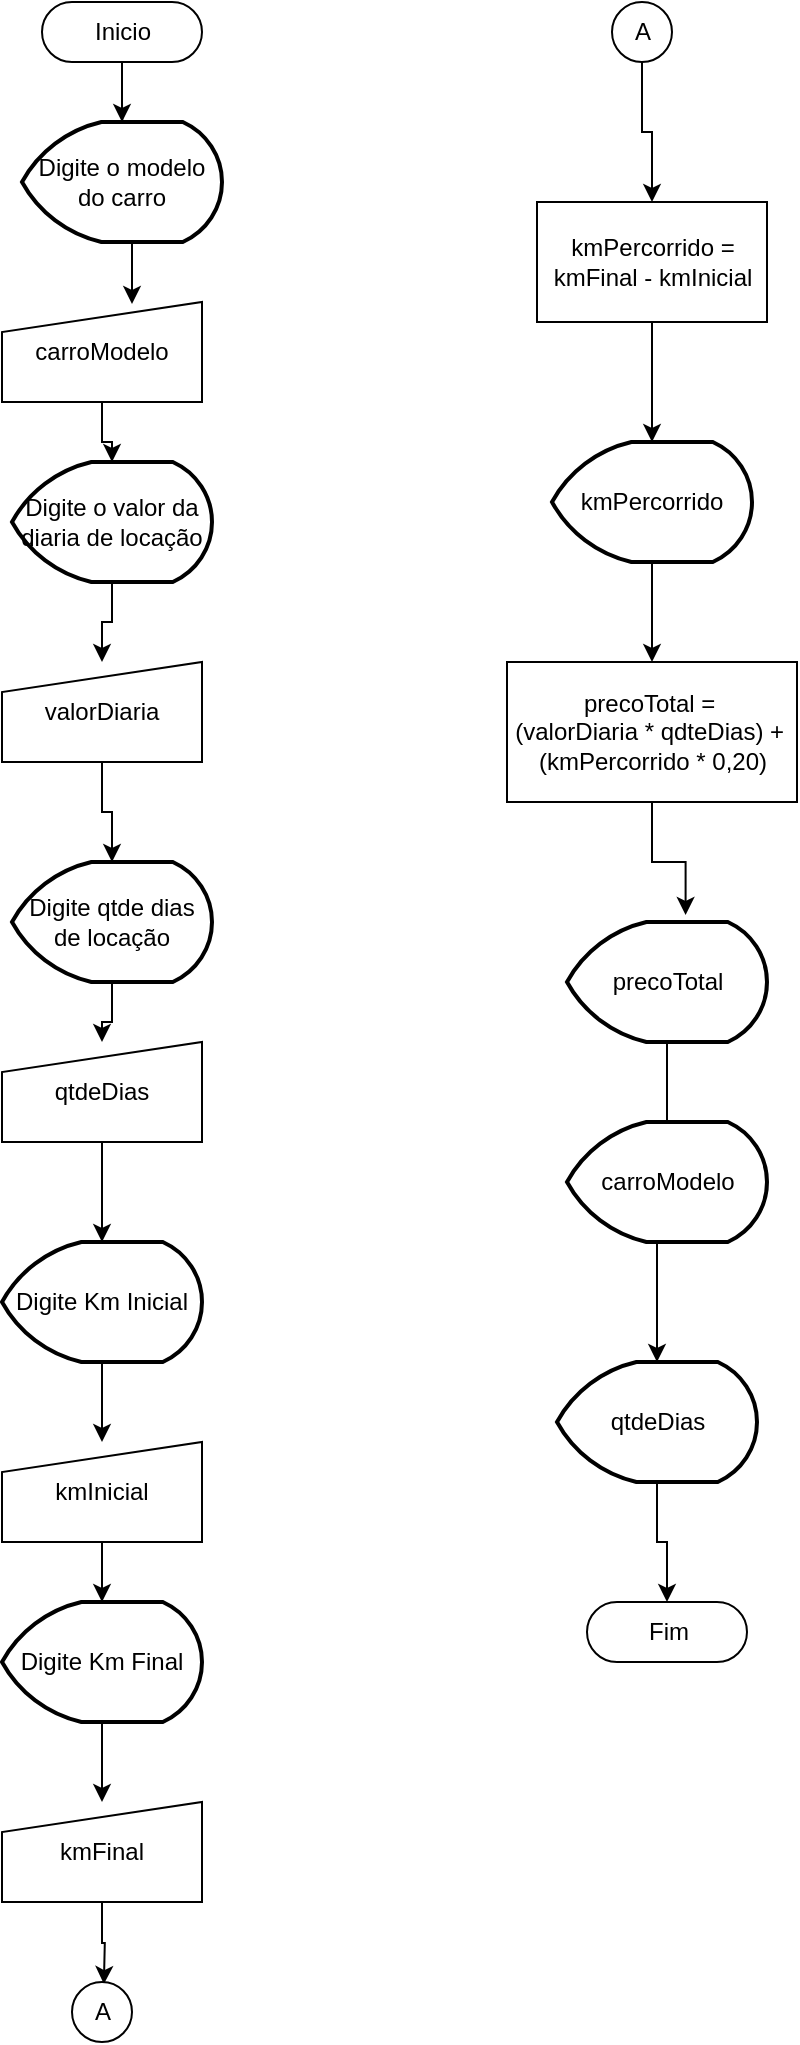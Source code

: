 <mxfile version="18.0.8" type="github">
  <diagram id="_NJ2zimsSpQRxFjSztmF" name="Page-1">
    <mxGraphModel dx="827" dy="421" grid="1" gridSize="10" guides="1" tooltips="1" connect="1" arrows="1" fold="1" page="1" pageScale="1" pageWidth="827" pageHeight="1169" math="0" shadow="0">
      <root>
        <mxCell id="0" />
        <mxCell id="1" parent="0" />
        <mxCell id="LKKWyLnpAZg1ID6gl56u-6" style="edgeStyle=orthogonalEdgeStyle;rounded=0;orthogonalLoop=1;jettySize=auto;html=1;entryX=0.65;entryY=0.02;entryDx=0;entryDy=0;entryPerimeter=0;" edge="1" parent="1" target="LKKWyLnpAZg1ID6gl56u-4">
          <mxGeometry relative="1" as="geometry">
            <mxPoint x="240" y="80" as="sourcePoint" />
          </mxGeometry>
        </mxCell>
        <mxCell id="LKKWyLnpAZg1ID6gl56u-11" value="" style="edgeStyle=orthogonalEdgeStyle;rounded=0;orthogonalLoop=1;jettySize=auto;html=1;" edge="1" parent="1" source="LKKWyLnpAZg1ID6gl56u-2" target="LKKWyLnpAZg1ID6gl56u-8">
          <mxGeometry relative="1" as="geometry" />
        </mxCell>
        <mxCell id="LKKWyLnpAZg1ID6gl56u-2" value="Inicio" style="html=1;dashed=0;whitespace=wrap;shape=mxgraph.dfd.start" vertex="1" parent="1">
          <mxGeometry x="200" y="30" width="80" height="30" as="geometry" />
        </mxCell>
        <mxCell id="LKKWyLnpAZg1ID6gl56u-19" style="edgeStyle=orthogonalEdgeStyle;rounded=0;orthogonalLoop=1;jettySize=auto;html=1;entryX=0.5;entryY=0;entryDx=0;entryDy=0;entryPerimeter=0;" edge="1" parent="1" source="LKKWyLnpAZg1ID6gl56u-4" target="LKKWyLnpAZg1ID6gl56u-14">
          <mxGeometry relative="1" as="geometry" />
        </mxCell>
        <mxCell id="LKKWyLnpAZg1ID6gl56u-4" value="carroModelo" style="shape=manualInput;whiteSpace=wrap;html=1;dashed=0;size=15;" vertex="1" parent="1">
          <mxGeometry x="180" y="180" width="100" height="50" as="geometry" />
        </mxCell>
        <mxCell id="LKKWyLnpAZg1ID6gl56u-8" value="Digite o modelo do carro" style="strokeWidth=2;html=1;shape=mxgraph.flowchart.display;whiteSpace=wrap;" vertex="1" parent="1">
          <mxGeometry x="190" y="90" width="100" height="60" as="geometry" />
        </mxCell>
        <mxCell id="LKKWyLnpAZg1ID6gl56u-21" style="edgeStyle=orthogonalEdgeStyle;rounded=0;orthogonalLoop=1;jettySize=auto;html=1;exitX=0.5;exitY=1;exitDx=0;exitDy=0;entryX=0.5;entryY=0;entryDx=0;entryDy=0;entryPerimeter=0;" edge="1" parent="1" source="LKKWyLnpAZg1ID6gl56u-13" target="LKKWyLnpAZg1ID6gl56u-16">
          <mxGeometry relative="1" as="geometry" />
        </mxCell>
        <mxCell id="LKKWyLnpAZg1ID6gl56u-13" value="valorDiaria" style="shape=manualInput;whiteSpace=wrap;html=1;dashed=0;size=15;" vertex="1" parent="1">
          <mxGeometry x="180" y="360" width="100" height="50" as="geometry" />
        </mxCell>
        <mxCell id="LKKWyLnpAZg1ID6gl56u-20" style="edgeStyle=orthogonalEdgeStyle;rounded=0;orthogonalLoop=1;jettySize=auto;html=1;exitX=0.5;exitY=1;exitDx=0;exitDy=0;exitPerimeter=0;entryX=0.5;entryY=0;entryDx=0;entryDy=0;" edge="1" parent="1" source="LKKWyLnpAZg1ID6gl56u-14" target="LKKWyLnpAZg1ID6gl56u-13">
          <mxGeometry relative="1" as="geometry" />
        </mxCell>
        <mxCell id="LKKWyLnpAZg1ID6gl56u-14" value="Digite o valor da diaria de locação" style="strokeWidth=2;html=1;shape=mxgraph.flowchart.display;whiteSpace=wrap;" vertex="1" parent="1">
          <mxGeometry x="185" y="260" width="100" height="60" as="geometry" />
        </mxCell>
        <mxCell id="LKKWyLnpAZg1ID6gl56u-24" style="edgeStyle=orthogonalEdgeStyle;rounded=0;orthogonalLoop=1;jettySize=auto;html=1;entryX=0.5;entryY=0;entryDx=0;entryDy=0;entryPerimeter=0;" edge="1" parent="1" source="LKKWyLnpAZg1ID6gl56u-15" target="LKKWyLnpAZg1ID6gl56u-18">
          <mxGeometry relative="1" as="geometry" />
        </mxCell>
        <mxCell id="LKKWyLnpAZg1ID6gl56u-15" value="&amp;nbsp;qtdeDias&amp;nbsp;" style="shape=manualInput;whiteSpace=wrap;html=1;dashed=0;size=15;" vertex="1" parent="1">
          <mxGeometry x="180" y="550" width="100" height="50" as="geometry" />
        </mxCell>
        <mxCell id="LKKWyLnpAZg1ID6gl56u-23" style="edgeStyle=orthogonalEdgeStyle;rounded=0;orthogonalLoop=1;jettySize=auto;html=1;entryX=0.5;entryY=0;entryDx=0;entryDy=0;" edge="1" parent="1" source="LKKWyLnpAZg1ID6gl56u-16" target="LKKWyLnpAZg1ID6gl56u-15">
          <mxGeometry relative="1" as="geometry" />
        </mxCell>
        <mxCell id="LKKWyLnpAZg1ID6gl56u-16" value="Digite qtde dias de locação" style="strokeWidth=2;html=1;shape=mxgraph.flowchart.display;whiteSpace=wrap;" vertex="1" parent="1">
          <mxGeometry x="185" y="460" width="100" height="60" as="geometry" />
        </mxCell>
        <mxCell id="LKKWyLnpAZg1ID6gl56u-30" style="edgeStyle=orthogonalEdgeStyle;rounded=0;orthogonalLoop=1;jettySize=auto;html=1;exitX=0.5;exitY=1;exitDx=0;exitDy=0;entryX=0.5;entryY=0;entryDx=0;entryDy=0;entryPerimeter=0;" edge="1" parent="1" source="LKKWyLnpAZg1ID6gl56u-17" target="LKKWyLnpAZg1ID6gl56u-28">
          <mxGeometry relative="1" as="geometry" />
        </mxCell>
        <mxCell id="LKKWyLnpAZg1ID6gl56u-17" value="kmInicial" style="shape=manualInput;whiteSpace=wrap;html=1;dashed=0;size=15;" vertex="1" parent="1">
          <mxGeometry x="180" y="750" width="100" height="50" as="geometry" />
        </mxCell>
        <mxCell id="LKKWyLnpAZg1ID6gl56u-25" style="edgeStyle=orthogonalEdgeStyle;rounded=0;orthogonalLoop=1;jettySize=auto;html=1;entryX=0.5;entryY=0;entryDx=0;entryDy=0;" edge="1" parent="1" source="LKKWyLnpAZg1ID6gl56u-18" target="LKKWyLnpAZg1ID6gl56u-17">
          <mxGeometry relative="1" as="geometry" />
        </mxCell>
        <mxCell id="LKKWyLnpAZg1ID6gl56u-18" value="Digite Km Inicial" style="strokeWidth=2;html=1;shape=mxgraph.flowchart.display;whiteSpace=wrap;" vertex="1" parent="1">
          <mxGeometry x="180" y="650" width="100" height="60" as="geometry" />
        </mxCell>
        <mxCell id="LKKWyLnpAZg1ID6gl56u-31" style="edgeStyle=orthogonalEdgeStyle;rounded=0;orthogonalLoop=1;jettySize=auto;html=1;exitX=0.5;exitY=1;exitDx=0;exitDy=0;entryX=0.443;entryY=0.017;entryDx=0;entryDy=0;entryPerimeter=0;" edge="1" parent="1" source="LKKWyLnpAZg1ID6gl56u-26">
          <mxGeometry relative="1" as="geometry">
            <mxPoint x="230.945" y="1021.02" as="targetPoint" />
          </mxGeometry>
        </mxCell>
        <mxCell id="LKKWyLnpAZg1ID6gl56u-26" value="kmFinal" style="shape=manualInput;whiteSpace=wrap;html=1;dashed=0;size=15;" vertex="1" parent="1">
          <mxGeometry x="180" y="930" width="100" height="50" as="geometry" />
        </mxCell>
        <mxCell id="LKKWyLnpAZg1ID6gl56u-27" style="edgeStyle=orthogonalEdgeStyle;rounded=0;orthogonalLoop=1;jettySize=auto;html=1;entryX=0.5;entryY=0;entryDx=0;entryDy=0;" edge="1" parent="1" source="LKKWyLnpAZg1ID6gl56u-28" target="LKKWyLnpAZg1ID6gl56u-26">
          <mxGeometry relative="1" as="geometry" />
        </mxCell>
        <mxCell id="LKKWyLnpAZg1ID6gl56u-28" value="Digite Km Final" style="strokeWidth=2;html=1;shape=mxgraph.flowchart.display;whiteSpace=wrap;" vertex="1" parent="1">
          <mxGeometry x="180" y="830" width="100" height="60" as="geometry" />
        </mxCell>
        <mxCell id="LKKWyLnpAZg1ID6gl56u-32" value="A" style="shape=ellipse;html=1;dashed=0;whitespace=wrap;aspect=fixed;perimeter=ellipsePerimeter;" vertex="1" parent="1">
          <mxGeometry x="215" y="1020" width="30" height="30" as="geometry" />
        </mxCell>
        <mxCell id="LKKWyLnpAZg1ID6gl56u-38" style="edgeStyle=orthogonalEdgeStyle;rounded=0;orthogonalLoop=1;jettySize=auto;html=1;exitX=0.5;exitY=1;exitDx=0;exitDy=0;exitPerimeter=0;entryX=0.5;entryY=0;entryDx=0;entryDy=0;" edge="1" parent="1" source="LKKWyLnpAZg1ID6gl56u-35" target="LKKWyLnpAZg1ID6gl56u-37">
          <mxGeometry relative="1" as="geometry" />
        </mxCell>
        <mxCell id="LKKWyLnpAZg1ID6gl56u-35" value="kmPercorrido" style="strokeWidth=2;html=1;shape=mxgraph.flowchart.display;whiteSpace=wrap;" vertex="1" parent="1">
          <mxGeometry x="455" y="250" width="100" height="60" as="geometry" />
        </mxCell>
        <mxCell id="LKKWyLnpAZg1ID6gl56u-47" style="edgeStyle=orthogonalEdgeStyle;rounded=0;orthogonalLoop=1;jettySize=auto;html=1;exitX=0.5;exitY=1;exitDx=0;exitDy=0;entryX=0.593;entryY=-0.059;entryDx=0;entryDy=0;entryPerimeter=0;" edge="1" parent="1" source="LKKWyLnpAZg1ID6gl56u-37" target="LKKWyLnpAZg1ID6gl56u-39">
          <mxGeometry relative="1" as="geometry" />
        </mxCell>
        <mxCell id="LKKWyLnpAZg1ID6gl56u-37" value="precoTotal =&amp;nbsp; &lt;br&gt;(valorDiaria * qdteDias) +&amp;nbsp;&lt;br&gt;(kmPercorrido * 0,20)" style="html=1;dashed=0;whitespace=wrap;" vertex="1" parent="1">
          <mxGeometry x="432.5" y="360" width="145" height="70" as="geometry" />
        </mxCell>
        <mxCell id="LKKWyLnpAZg1ID6gl56u-48" style="edgeStyle=orthogonalEdgeStyle;rounded=0;orthogonalLoop=1;jettySize=auto;html=1;entryX=0.5;entryY=0;entryDx=0;entryDy=0;entryPerimeter=0;" edge="1" parent="1" source="LKKWyLnpAZg1ID6gl56u-39" target="LKKWyLnpAZg1ID6gl56u-40">
          <mxGeometry relative="1" as="geometry" />
        </mxCell>
        <mxCell id="LKKWyLnpAZg1ID6gl56u-39" value="precoTotal" style="strokeWidth=2;html=1;shape=mxgraph.flowchart.display;whiteSpace=wrap;" vertex="1" parent="1">
          <mxGeometry x="462.5" y="490" width="100" height="60" as="geometry" />
        </mxCell>
        <mxCell id="LKKWyLnpAZg1ID6gl56u-49" style="edgeStyle=orthogonalEdgeStyle;rounded=0;orthogonalLoop=1;jettySize=auto;html=1;entryX=0.5;entryY=0.5;entryDx=0;entryDy=-15;entryPerimeter=0;" edge="1" parent="1" source="LKKWyLnpAZg1ID6gl56u-40" target="LKKWyLnpAZg1ID6gl56u-41">
          <mxGeometry relative="1" as="geometry" />
        </mxCell>
        <mxCell id="LKKWyLnpAZg1ID6gl56u-40" value="qtdeDias" style="strokeWidth=2;html=1;shape=mxgraph.flowchart.display;whiteSpace=wrap;" vertex="1" parent="1">
          <mxGeometry x="457.5" y="710" width="100" height="60" as="geometry" />
        </mxCell>
        <mxCell id="LKKWyLnpAZg1ID6gl56u-41" value="Fim" style="html=1;dashed=0;whitespace=wrap;shape=mxgraph.dfd.start" vertex="1" parent="1">
          <mxGeometry x="472.5" y="830" width="80" height="30" as="geometry" />
        </mxCell>
        <mxCell id="LKKWyLnpAZg1ID6gl56u-45" style="edgeStyle=orthogonalEdgeStyle;rounded=0;orthogonalLoop=1;jettySize=auto;html=1;exitX=0.5;exitY=1;exitDx=0;exitDy=0;entryX=0.5;entryY=0;entryDx=0;entryDy=0;" edge="1" parent="1" source="LKKWyLnpAZg1ID6gl56u-42" target="LKKWyLnpAZg1ID6gl56u-43">
          <mxGeometry relative="1" as="geometry" />
        </mxCell>
        <mxCell id="LKKWyLnpAZg1ID6gl56u-42" value="A" style="shape=ellipse;html=1;dashed=0;whitespace=wrap;aspect=fixed;perimeter=ellipsePerimeter;" vertex="1" parent="1">
          <mxGeometry x="485" y="30" width="30" height="30" as="geometry" />
        </mxCell>
        <mxCell id="LKKWyLnpAZg1ID6gl56u-46" style="edgeStyle=orthogonalEdgeStyle;rounded=0;orthogonalLoop=1;jettySize=auto;html=1;exitX=0.5;exitY=1;exitDx=0;exitDy=0;entryX=0.5;entryY=0;entryDx=0;entryDy=0;entryPerimeter=0;" edge="1" parent="1" source="LKKWyLnpAZg1ID6gl56u-43" target="LKKWyLnpAZg1ID6gl56u-35">
          <mxGeometry relative="1" as="geometry" />
        </mxCell>
        <mxCell id="LKKWyLnpAZg1ID6gl56u-43" value="kmPercorrido = &lt;br&gt;kmFinal - kmInicial" style="html=1;dashed=0;whitespace=wrap;" vertex="1" parent="1">
          <mxGeometry x="447.5" y="130" width="115" height="60" as="geometry" />
        </mxCell>
        <mxCell id="LKKWyLnpAZg1ID6gl56u-53" value="carroModelo" style="strokeWidth=2;html=1;shape=mxgraph.flowchart.display;whiteSpace=wrap;" vertex="1" parent="1">
          <mxGeometry x="462.5" y="590" width="100" height="60" as="geometry" />
        </mxCell>
      </root>
    </mxGraphModel>
  </diagram>
</mxfile>
